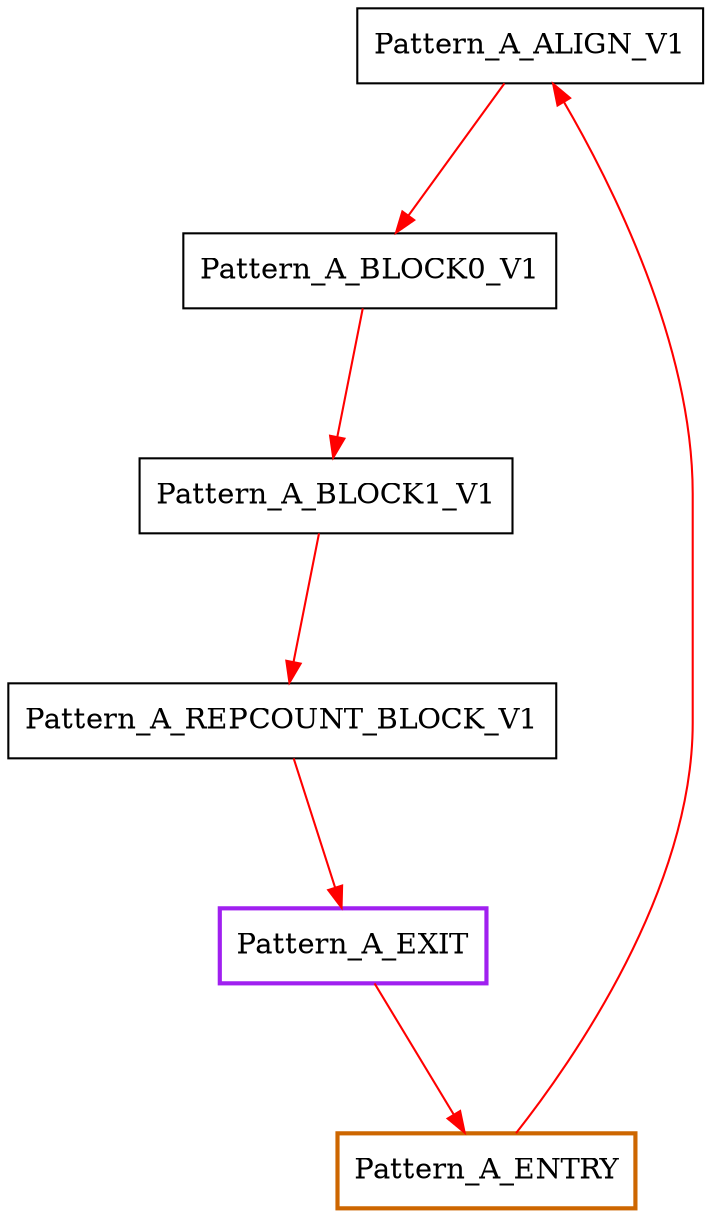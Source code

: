 digraph G {
graph [root="Demo",rankdir   = TB, nodesep           = 0.6, mindist     = 1.0, ranksep = 1.0, overlap = false]
node [style     = "filled", fillcolor = "white", color = "black"]
Pattern_A_ALIGN_V1[cpu="1", flags="0x00000007", type="block", tperiod="0", pattern="Pattern_A", patentry="false", patexit="false", beamproc="undefined", bpentry="false", bpexit="false", qlo="false", qhi="false", qil="false", shape     = "rectangle", fillcolor = "white"];
Pattern_A_BLOCK0_V1[cpu="1", flags="0x00000007", type="block", tperiod="100000000", pattern="Pattern_A", patentry="false", patexit="false", beamproc="undefined", bpentry="false", bpexit="false", qlo="false", qhi="false", qil="false", shape     = "rectangle", fillcolor = "white"];
Pattern_A_BLOCK1_V1[cpu="1", flags="0x00000007", type="block", tperiod="100000000", pattern="Pattern_A", patentry="false", patexit="false", beamproc="undefined", bpentry="false", bpexit="false", qlo="false", qhi="false", qil="false", shape     = "rectangle", fillcolor = "white"];
Pattern_A_ENTRY[cpu="1", flags="0x00002007", type="block", tperiod="100000000", pattern="Pattern_A", patentry="true", patexit="false", beamproc="undefined", bpentry="false", bpexit="false", qlo="false", qhi="false", qil="false", shape     = "rectangle", fillcolor = "white", penwidth=2, color = "darkorange3"];
Pattern_A_EXIT[cpu="1", flags="0x00708007", type="block", tperiod="100000000", pattern="Pattern_A", patentry="false", patexit="true", beamproc="undefined", bpentry="false", bpexit="false", qlo="true", qhi="true", qil="true", shape     = "rectangle", fillcolor = "white", penwidth=2, color = "purple"];
Pattern_A_REPCOUNT_BLOCK_V1[cpu="1", flags="0x00100007", type="block", tperiod="0", pattern="Pattern_A", patentry="false", patexit="false", beamproc="undefined", bpentry="false", bpexit="false", qlo="true", qhi="false", qil="false", shape     = "rectangle", fillcolor = "white"];
Pattern_A_ALIGN_V1->Pattern_A_BLOCK0_V1 [type="defdst", color = "red"];
Pattern_A_BLOCK0_V1->Pattern_A_BLOCK1_V1 [type="defdst", color = "red"];
Pattern_A_BLOCK1_V1->Pattern_A_REPCOUNT_BLOCK_V1 [type="defdst", color = "red"];
Pattern_A_ENTRY->Pattern_A_ALIGN_V1 [type="defdst", color = "red"];
Pattern_A_EXIT->Pattern_A_ENTRY [type="defdst", color = "red"];
Pattern_A_REPCOUNT_BLOCK_V1->Pattern_A_EXIT [type="defdst", color = "red"];
}
